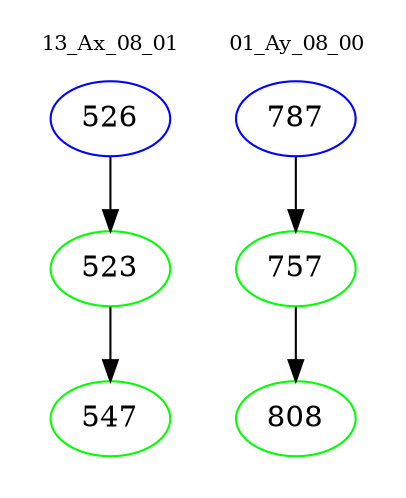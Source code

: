digraph{
subgraph cluster_0 {
color = white
label = "13_Ax_08_01";
fontsize=10;
T0_526 [label="526", color="blue"]
T0_526 -> T0_523 [color="black"]
T0_523 [label="523", color="green"]
T0_523 -> T0_547 [color="black"]
T0_547 [label="547", color="green"]
}
subgraph cluster_1 {
color = white
label = "01_Ay_08_00";
fontsize=10;
T1_787 [label="787", color="blue"]
T1_787 -> T1_757 [color="black"]
T1_757 [label="757", color="green"]
T1_757 -> T1_808 [color="black"]
T1_808 [label="808", color="green"]
}
}
